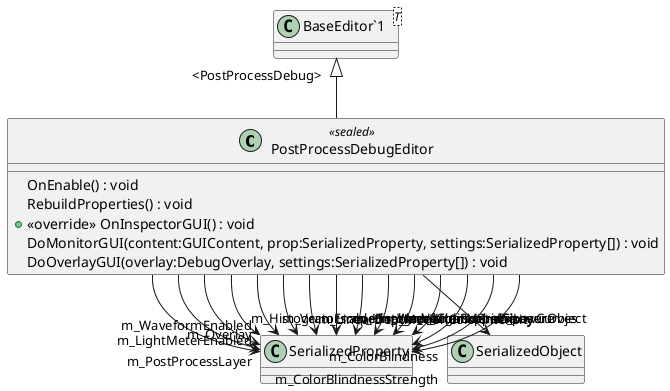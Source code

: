 @startuml
class PostProcessDebugEditor <<sealed>> {
    OnEnable() : void
    RebuildProperties() : void
    + <<override>> OnInspectorGUI() : void
    DoMonitorGUI(content:GUIContent, prop:SerializedProperty, settings:SerializedProperty[]) : void
    DoOverlayGUI(overlay:DebugOverlay, settings:SerializedProperty[]) : void
}
class "BaseEditor`1"<T> {
}
"BaseEditor`1" "<PostProcessDebug>" <|-- PostProcessDebugEditor
PostProcessDebugEditor --> "m_PostProcessLayer" SerializedProperty
PostProcessDebugEditor --> "m_LightMeterEnabled" SerializedProperty
PostProcessDebugEditor --> "m_HistogramEnabled" SerializedProperty
PostProcessDebugEditor --> "m_WaveformEnabled" SerializedProperty
PostProcessDebugEditor --> "m_VectorscopeEnabled" SerializedProperty
PostProcessDebugEditor --> "m_Overlay" SerializedProperty
PostProcessDebugEditor --> "m_LayerObject" SerializedObject
PostProcessDebugEditor --> "m_LightMeterShowCurves" SerializedProperty
PostProcessDebugEditor --> "m_HistogramChannel" SerializedProperty
PostProcessDebugEditor --> "m_WaveformExposure" SerializedProperty
PostProcessDebugEditor --> "m_VectorscopeExposure" SerializedProperty
PostProcessDebugEditor --> "m_LinearDepth" SerializedProperty
PostProcessDebugEditor --> "m_MotionColorIntensity" SerializedProperty
PostProcessDebugEditor --> "m_MotionGridSize" SerializedProperty
PostProcessDebugEditor --> "m_ColorBlindness" SerializedProperty
PostProcessDebugEditor --> "m_ColorBlindnessStrength" SerializedProperty
@enduml
